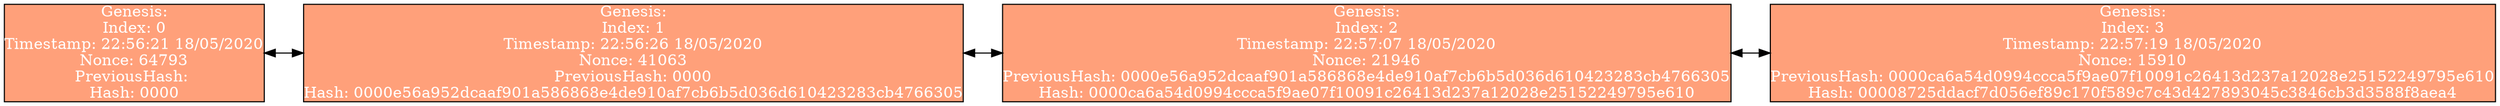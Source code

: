 digraph g{
rankdir=LR;
node [margin=0 shape=box fillcolor=lightsalmon fontcolor=white style=filled];
0[label="Genesis:\nIndex: 0\nTimestamp: 22:56:21 18/05/2020\nNonce: 64793\nPreviousHash: \nHash: 0000"];
1[label="Genesis:\nIndex: 1\nTimestamp: 22:56:26 18/05/2020\nNonce: 41063\nPreviousHash: 0000\nHash: 0000e56a952dcaaf901a586868e4de910af7cb6b5d036d610423283cb4766305"];
2[label="Genesis:\nIndex: 2\nTimestamp: 22:57:07 18/05/2020\nNonce: 21946\nPreviousHash: 0000e56a952dcaaf901a586868e4de910af7cb6b5d036d610423283cb4766305\nHash: 0000ca6a54d0994ccca5f9ae07f10091c26413d237a12028e25152249795e610"];
3[label="Genesis:\nIndex: 3\nTimestamp: 22:57:19 18/05/2020\nNonce: 15910\nPreviousHash: 0000ca6a54d0994ccca5f9ae07f10091c26413d237a12028e25152249795e610\nHash: 00008725ddacf7d056ef89c170f589c7c43d427893045c3846cb3d3588f8aea4"];
0->1[dir=both];
1->2[dir=both];
2->3[dir=both];
}